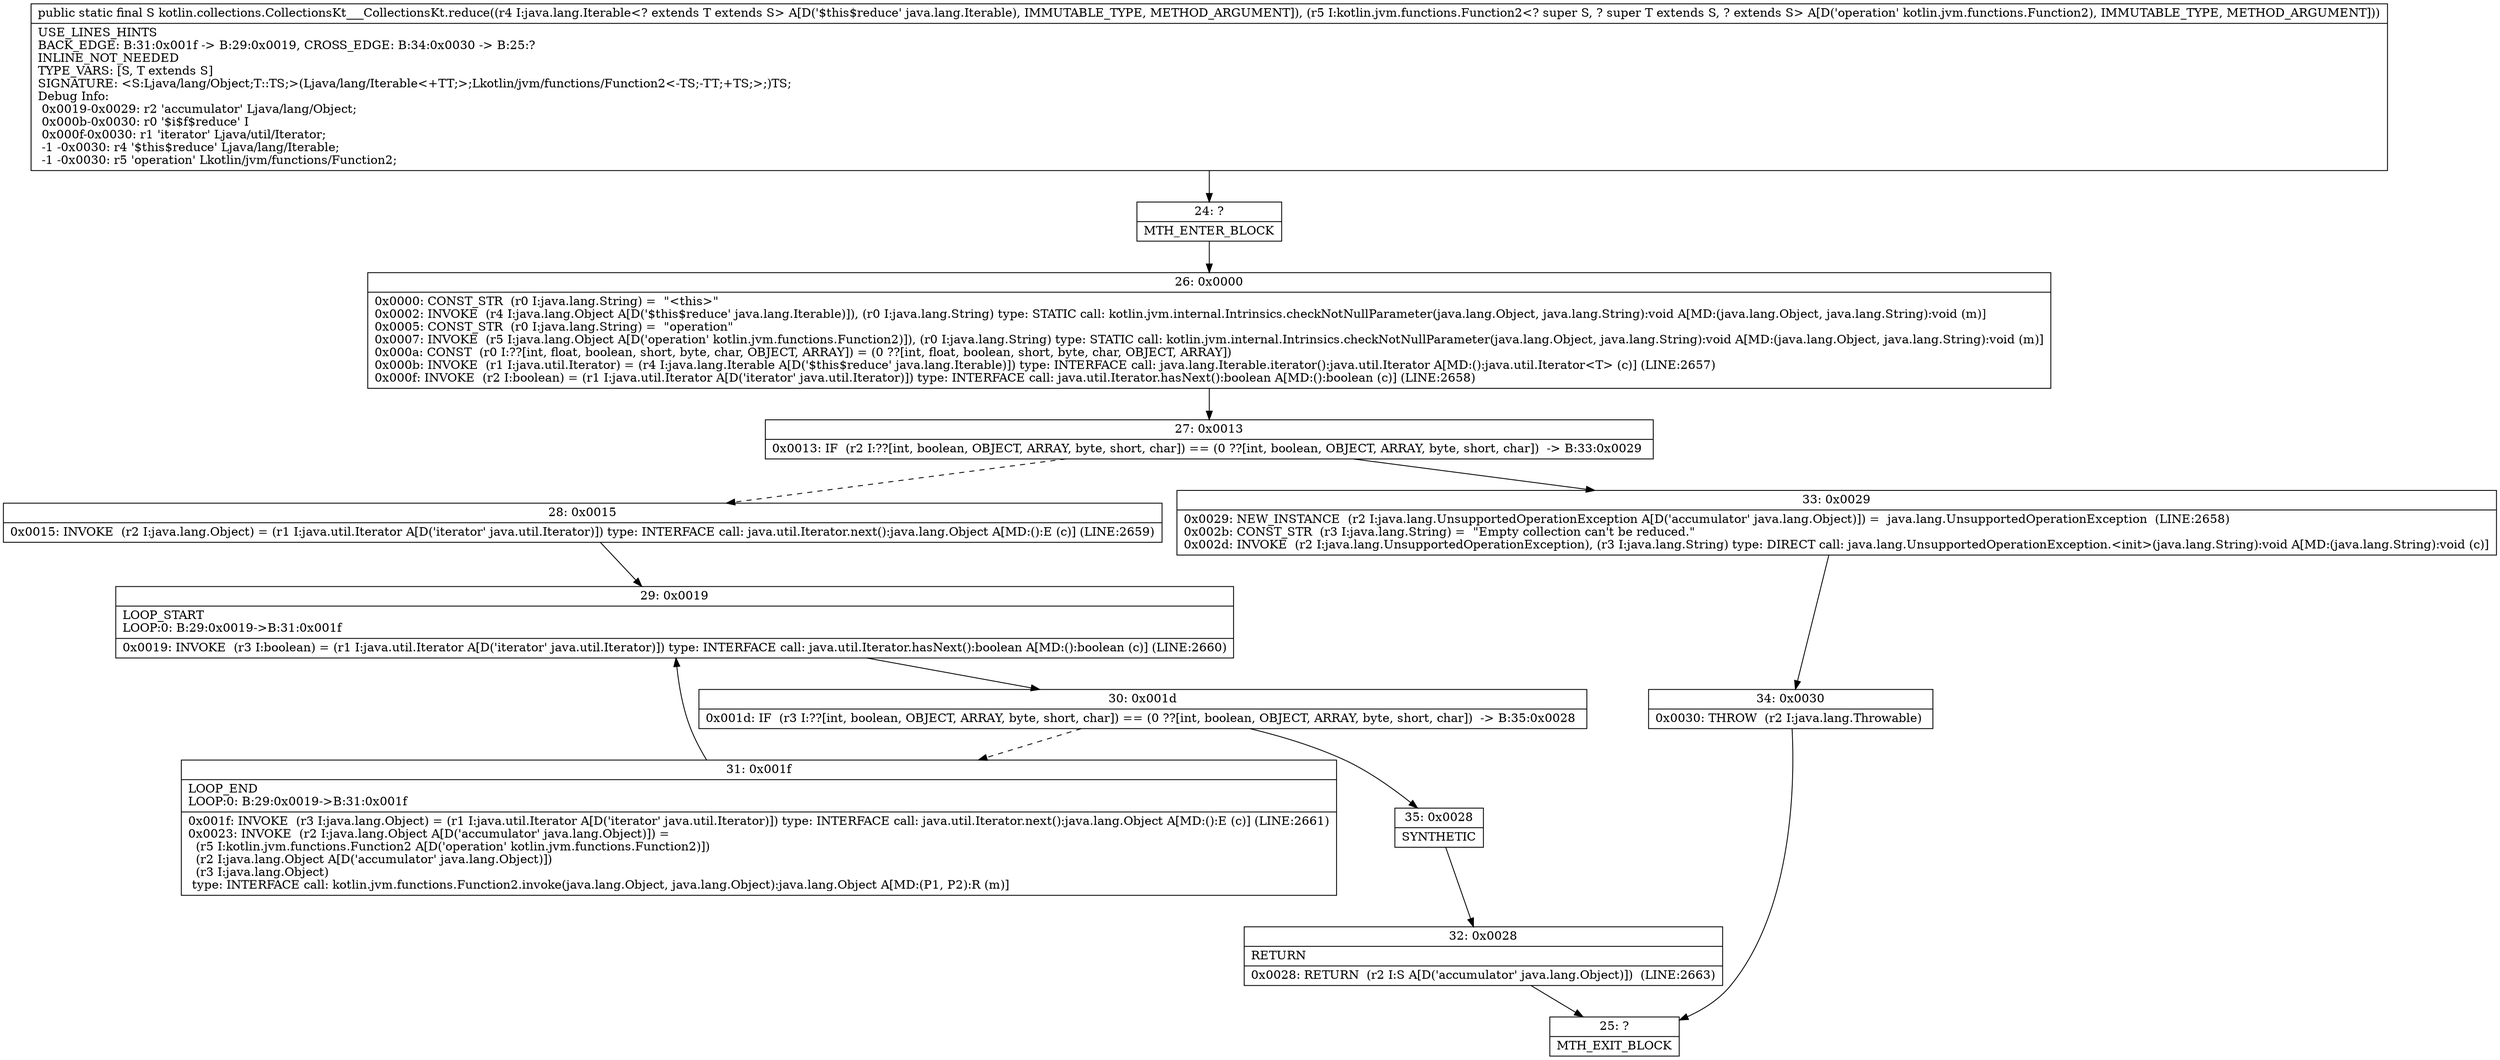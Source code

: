 digraph "CFG forkotlin.collections.CollectionsKt___CollectionsKt.reduce(Ljava\/lang\/Iterable;Lkotlin\/jvm\/functions\/Function2;)Ljava\/lang\/Object;" {
Node_24 [shape=record,label="{24\:\ ?|MTH_ENTER_BLOCK\l}"];
Node_26 [shape=record,label="{26\:\ 0x0000|0x0000: CONST_STR  (r0 I:java.lang.String) =  \"\<this\>\" \l0x0002: INVOKE  (r4 I:java.lang.Object A[D('$this$reduce' java.lang.Iterable)]), (r0 I:java.lang.String) type: STATIC call: kotlin.jvm.internal.Intrinsics.checkNotNullParameter(java.lang.Object, java.lang.String):void A[MD:(java.lang.Object, java.lang.String):void (m)]\l0x0005: CONST_STR  (r0 I:java.lang.String) =  \"operation\" \l0x0007: INVOKE  (r5 I:java.lang.Object A[D('operation' kotlin.jvm.functions.Function2)]), (r0 I:java.lang.String) type: STATIC call: kotlin.jvm.internal.Intrinsics.checkNotNullParameter(java.lang.Object, java.lang.String):void A[MD:(java.lang.Object, java.lang.String):void (m)]\l0x000a: CONST  (r0 I:??[int, float, boolean, short, byte, char, OBJECT, ARRAY]) = (0 ??[int, float, boolean, short, byte, char, OBJECT, ARRAY]) \l0x000b: INVOKE  (r1 I:java.util.Iterator) = (r4 I:java.lang.Iterable A[D('$this$reduce' java.lang.Iterable)]) type: INTERFACE call: java.lang.Iterable.iterator():java.util.Iterator A[MD:():java.util.Iterator\<T\> (c)] (LINE:2657)\l0x000f: INVOKE  (r2 I:boolean) = (r1 I:java.util.Iterator A[D('iterator' java.util.Iterator)]) type: INTERFACE call: java.util.Iterator.hasNext():boolean A[MD:():boolean (c)] (LINE:2658)\l}"];
Node_27 [shape=record,label="{27\:\ 0x0013|0x0013: IF  (r2 I:??[int, boolean, OBJECT, ARRAY, byte, short, char]) == (0 ??[int, boolean, OBJECT, ARRAY, byte, short, char])  \-\> B:33:0x0029 \l}"];
Node_28 [shape=record,label="{28\:\ 0x0015|0x0015: INVOKE  (r2 I:java.lang.Object) = (r1 I:java.util.Iterator A[D('iterator' java.util.Iterator)]) type: INTERFACE call: java.util.Iterator.next():java.lang.Object A[MD:():E (c)] (LINE:2659)\l}"];
Node_29 [shape=record,label="{29\:\ 0x0019|LOOP_START\lLOOP:0: B:29:0x0019\-\>B:31:0x001f\l|0x0019: INVOKE  (r3 I:boolean) = (r1 I:java.util.Iterator A[D('iterator' java.util.Iterator)]) type: INTERFACE call: java.util.Iterator.hasNext():boolean A[MD:():boolean (c)] (LINE:2660)\l}"];
Node_30 [shape=record,label="{30\:\ 0x001d|0x001d: IF  (r3 I:??[int, boolean, OBJECT, ARRAY, byte, short, char]) == (0 ??[int, boolean, OBJECT, ARRAY, byte, short, char])  \-\> B:35:0x0028 \l}"];
Node_31 [shape=record,label="{31\:\ 0x001f|LOOP_END\lLOOP:0: B:29:0x0019\-\>B:31:0x001f\l|0x001f: INVOKE  (r3 I:java.lang.Object) = (r1 I:java.util.Iterator A[D('iterator' java.util.Iterator)]) type: INTERFACE call: java.util.Iterator.next():java.lang.Object A[MD:():E (c)] (LINE:2661)\l0x0023: INVOKE  (r2 I:java.lang.Object A[D('accumulator' java.lang.Object)]) = \l  (r5 I:kotlin.jvm.functions.Function2 A[D('operation' kotlin.jvm.functions.Function2)])\l  (r2 I:java.lang.Object A[D('accumulator' java.lang.Object)])\l  (r3 I:java.lang.Object)\l type: INTERFACE call: kotlin.jvm.functions.Function2.invoke(java.lang.Object, java.lang.Object):java.lang.Object A[MD:(P1, P2):R (m)]\l}"];
Node_35 [shape=record,label="{35\:\ 0x0028|SYNTHETIC\l}"];
Node_32 [shape=record,label="{32\:\ 0x0028|RETURN\l|0x0028: RETURN  (r2 I:S A[D('accumulator' java.lang.Object)])  (LINE:2663)\l}"];
Node_25 [shape=record,label="{25\:\ ?|MTH_EXIT_BLOCK\l}"];
Node_33 [shape=record,label="{33\:\ 0x0029|0x0029: NEW_INSTANCE  (r2 I:java.lang.UnsupportedOperationException A[D('accumulator' java.lang.Object)]) =  java.lang.UnsupportedOperationException  (LINE:2658)\l0x002b: CONST_STR  (r3 I:java.lang.String) =  \"Empty collection can't be reduced.\" \l0x002d: INVOKE  (r2 I:java.lang.UnsupportedOperationException), (r3 I:java.lang.String) type: DIRECT call: java.lang.UnsupportedOperationException.\<init\>(java.lang.String):void A[MD:(java.lang.String):void (c)]\l}"];
Node_34 [shape=record,label="{34\:\ 0x0030|0x0030: THROW  (r2 I:java.lang.Throwable) \l}"];
MethodNode[shape=record,label="{public static final S kotlin.collections.CollectionsKt___CollectionsKt.reduce((r4 I:java.lang.Iterable\<? extends T extends S\> A[D('$this$reduce' java.lang.Iterable), IMMUTABLE_TYPE, METHOD_ARGUMENT]), (r5 I:kotlin.jvm.functions.Function2\<? super S, ? super T extends S, ? extends S\> A[D('operation' kotlin.jvm.functions.Function2), IMMUTABLE_TYPE, METHOD_ARGUMENT]))  | USE_LINES_HINTS\lBACK_EDGE: B:31:0x001f \-\> B:29:0x0019, CROSS_EDGE: B:34:0x0030 \-\> B:25:?\lINLINE_NOT_NEEDED\lTYPE_VARS: [S, T extends S]\lSIGNATURE: \<S:Ljava\/lang\/Object;T::TS;\>(Ljava\/lang\/Iterable\<+TT;\>;Lkotlin\/jvm\/functions\/Function2\<\-TS;\-TT;+TS;\>;)TS;\lDebug Info:\l  0x0019\-0x0029: r2 'accumulator' Ljava\/lang\/Object;\l  0x000b\-0x0030: r0 '$i$f$reduce' I\l  0x000f\-0x0030: r1 'iterator' Ljava\/util\/Iterator;\l  \-1 \-0x0030: r4 '$this$reduce' Ljava\/lang\/Iterable;\l  \-1 \-0x0030: r5 'operation' Lkotlin\/jvm\/functions\/Function2;\l}"];
MethodNode -> Node_24;Node_24 -> Node_26;
Node_26 -> Node_27;
Node_27 -> Node_28[style=dashed];
Node_27 -> Node_33;
Node_28 -> Node_29;
Node_29 -> Node_30;
Node_30 -> Node_31[style=dashed];
Node_30 -> Node_35;
Node_31 -> Node_29;
Node_35 -> Node_32;
Node_32 -> Node_25;
Node_33 -> Node_34;
Node_34 -> Node_25;
}


